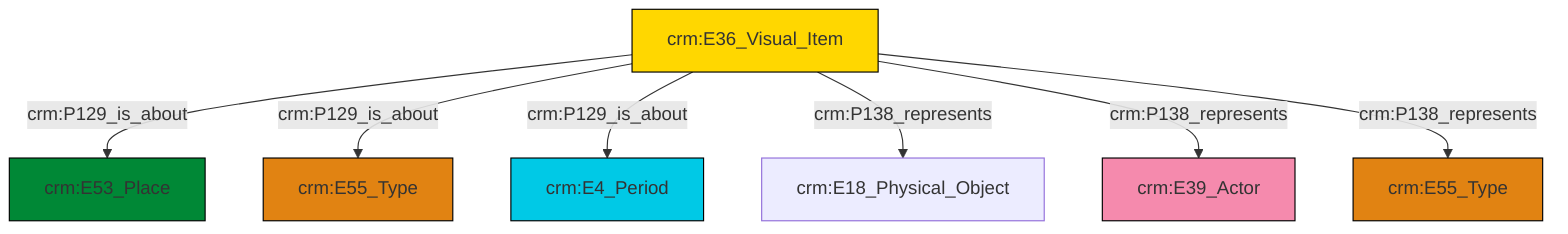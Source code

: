 graph TD
classDef Literal fill:#f2f2f2,stroke:#000000;
classDef CRM_Entity fill:#FFFFFF,stroke:#000000;
classDef Temporal_Entity fill:#00C9E6, stroke:#000000;
classDef Type fill:#E18312, stroke:#000000;
classDef Time-Span fill:#2C9C91, stroke:#000000;
classDef Appellation fill:#FFEB7F, stroke:#000000;
classDef Place fill:#008836, stroke:#000000;
classDef Persistent_Item fill:#B266B2, stroke:#000000;
classDef Conceptual_Object fill:#FFD700, stroke:#000000;
classDef Physical_Thing fill:#D2B48C, stroke:#000000;
classDef Actor fill:#f58aad, stroke:#000000;
classDef PC_Classes fill:#4ce600, stroke:#000000;
classDef Multi fill:#cccccc,stroke:#000000;

0["crm:E36_Visual_Item"]:::Conceptual_Object -->|crm:P129_is_about| 1["crm:E53_Place"]:::Place
0["crm:E36_Visual_Item"]:::Conceptual_Object -->|crm:P129_is_about| 2["crm:E55_Type"]:::Type
0["crm:E36_Visual_Item"]:::Conceptual_Object -->|crm:P129_is_about| 4["crm:E4_Period"]:::Temporal_Entity
0["crm:E36_Visual_Item"]:::Conceptual_Object -->|crm:P138_represents| 5["crm:E18_Physical_Object"]:::Default
0["crm:E36_Visual_Item"]:::Conceptual_Object -->|crm:P138_represents| 10["crm:E39_Actor"]:::Actor
0["crm:E36_Visual_Item"]:::Conceptual_Object -->|crm:P138_represents| 12["crm:E55_Type"]:::Type